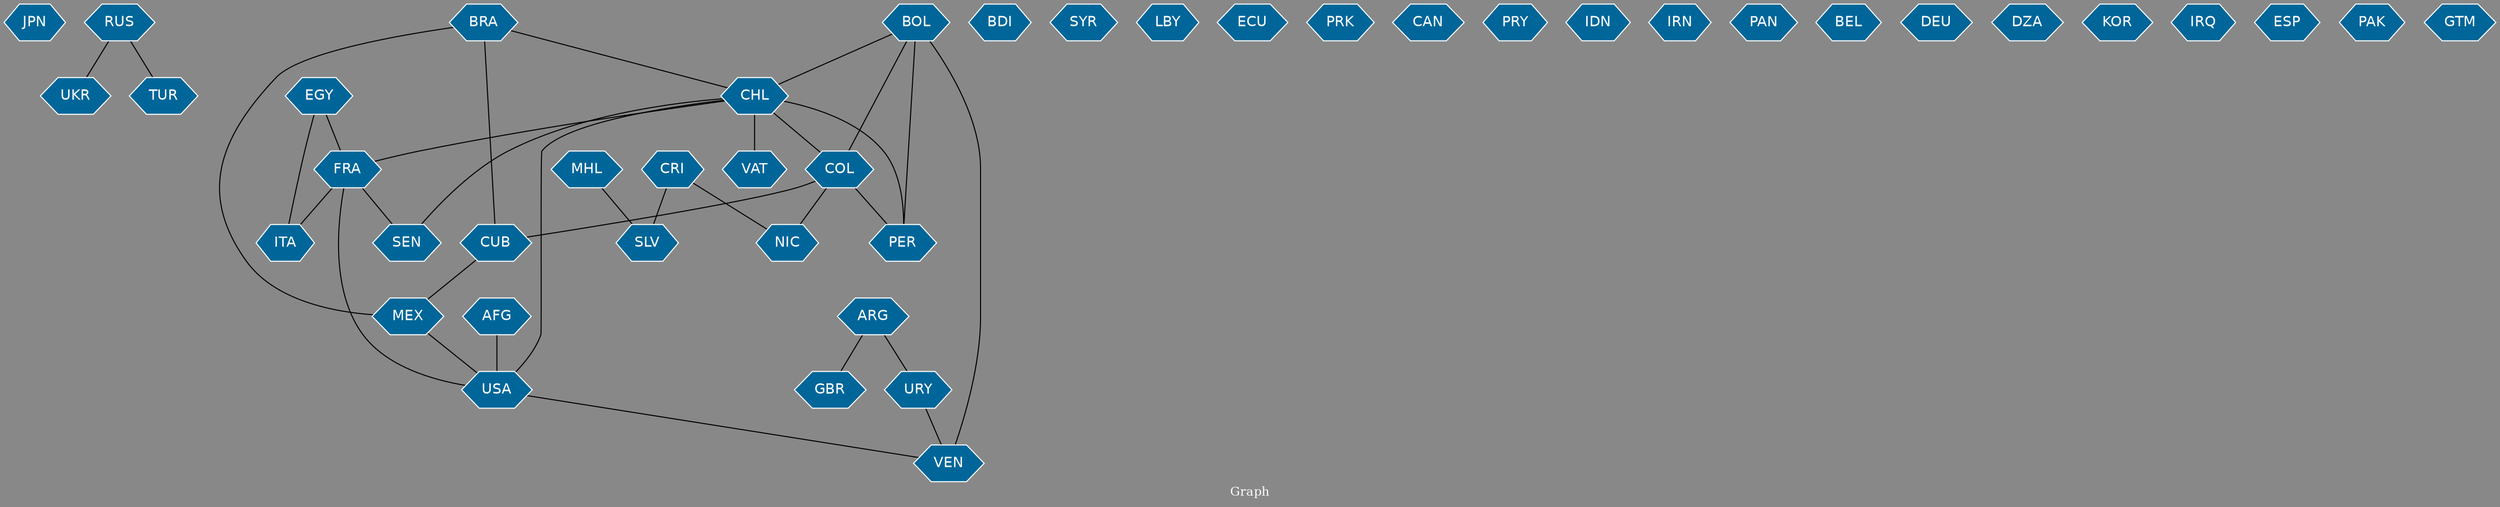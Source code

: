 // Countries together in item graph
graph {
	graph [bgcolor="#888888" fontcolor=white fontsize=12 label="Graph" outputorder=edgesfirst overlap=prism]
	node [color=white fillcolor="#006699" fontcolor=white fontname=Helvetica shape=hexagon style=filled]
	edge [arrowhead=open color=black fontcolor=white fontname=Courier fontsize=12]
		JPN [label=JPN]
		UKR [label=UKR]
		EGY [label=EGY]
		FRA [label=FRA]
		ITA [label=ITA]
		ARG [label=ARG]
		BOL [label=BOL]
		BRA [label=BRA]
		URY [label=URY]
		NIC [label=NIC]
		COL [label=COL]
		PER [label=PER]
		BDI [label=BDI]
		VEN [label=VEN]
		SYR [label=SYR]
		CHL [label=CHL]
		LBY [label=LBY]
		MEX [label=MEX]
		CUB [label=CUB]
		ECU [label=ECU]
		USA [label=USA]
		PRK [label=PRK]
		VAT [label=VAT]
		CRI [label=CRI]
		SLV [label=SLV]
		CAN [label=CAN]
		PRY [label=PRY]
		RUS [label=RUS]
		TUR [label=TUR]
		IDN [label=IDN]
		GBR [label=GBR]
		IRN [label=IRN]
		PAN [label=PAN]
		BEL [label=BEL]
		DEU [label=DEU]
		DZA [label=DZA]
		KOR [label=KOR]
		AFG [label=AFG]
		IRQ [label=IRQ]
		SEN [label=SEN]
		ESP [label=ESP]
		PAK [label=PAK]
		GTM [label=GTM]
		MHL [label=MHL]
			FRA -- USA [weight=1]
			CHL -- PER [weight=2]
			BRA -- CUB [weight=1]
			COL -- CUB [weight=1]
			BRA -- MEX [weight=1]
			BOL -- COL [weight=2]
			EGY -- ITA [weight=1]
			FRA -- SEN [weight=1]
			CHL -- COL [weight=1]
			CUB -- MEX [weight=1]
			RUS -- TUR [weight=1]
			CHL -- FRA [weight=1]
			BOL -- VEN [weight=2]
			COL -- NIC [weight=2]
			CHL -- SEN [weight=1]
			ARG -- GBR [weight=1]
			AFG -- USA [weight=1]
			MEX -- USA [weight=1]
			BRA -- CHL [weight=1]
			MHL -- SLV [weight=1]
			RUS -- UKR [weight=1]
			USA -- VEN [weight=1]
			FRA -- ITA [weight=1]
			BOL -- PER [weight=1]
			BOL -- CHL [weight=1]
			ARG -- URY [weight=1]
			CHL -- USA [weight=1]
			CRI -- SLV [weight=1]
			CHL -- VAT [weight=1]
			URY -- VEN [weight=1]
			EGY -- FRA [weight=1]
			COL -- PER [weight=1]
			CRI -- NIC [weight=2]
}